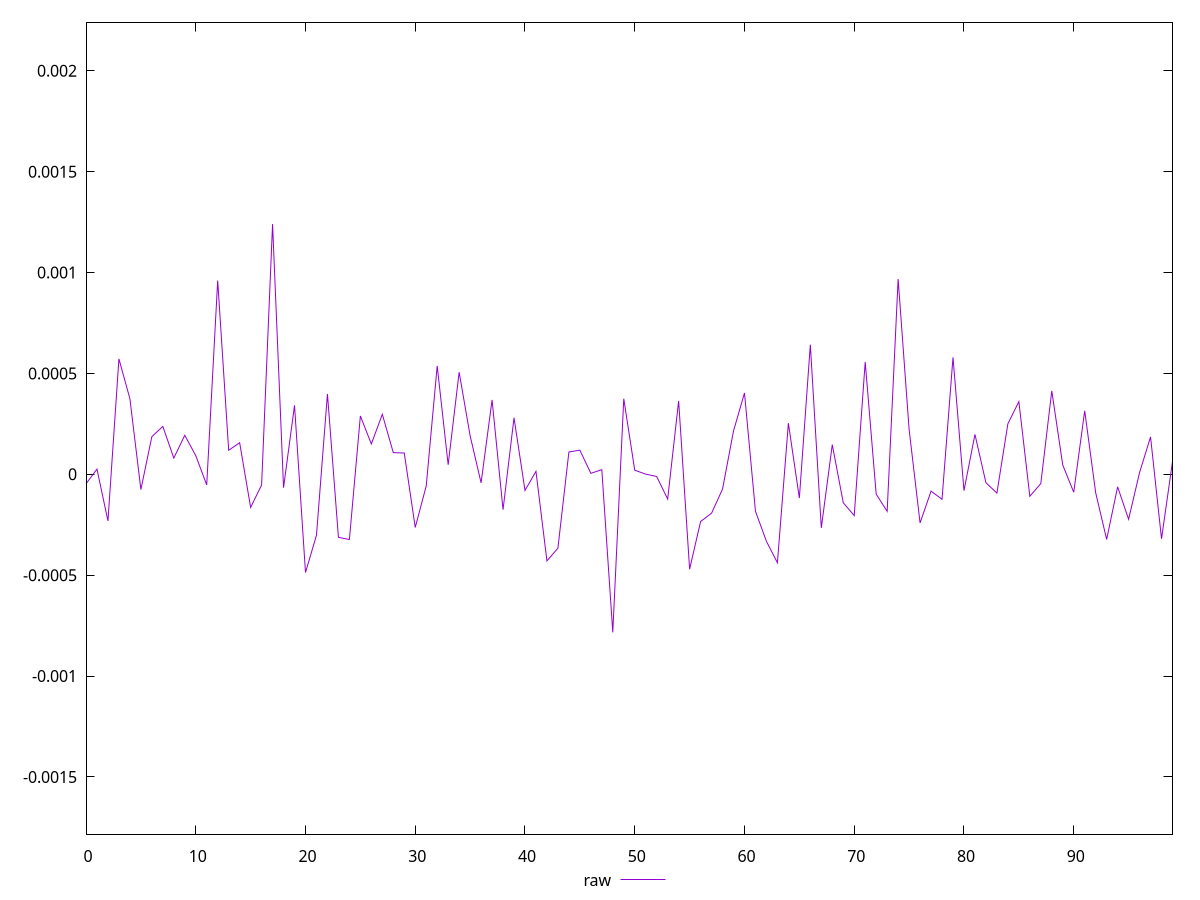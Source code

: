 reset

$raw <<EOF
0 -0.000047195651181070056
1 0.000025629580324720846
2 -0.00023122165007053997
3 0.0005720632206770327
4 0.0003744598706822866
5 -0.00007554412238912623
6 0.0001864446929313257
7 0.00023725268509700026
8 0.00008049312746772896
9 0.00019318140797355276
10 0.00009263378772804143
11 -0.000052812820618575176
12 0.000960105949861495
13 0.00011909214565344328
14 0.00015647121497257
15 -0.00016410631279584198
16 -0.00005339093871328804
17 0.0012400831185589655
18 -0.00006631707716318048
19 0.00034153931932113244
20 -0.00048682553153720496
21 -0.0003022809900380674
22 0.0003981402312022486
23 -0.0003124317361909823
24 -0.00032336263450192246
25 0.00028900858759489114
26 0.000150363779838969
27 0.0002972199707652612
28 0.00010742239019587152
29 0.00010529128625623163
30 -0.0002635892713396037
31 -0.00005797580780601552
32 0.0005371142706812771
33 0.00004722766913222154
34 0.0005059505753416904
35 0.00019115470801686074
36 -0.0000424806613901596
37 0.0003685074636015584
38 -0.00017546209894114817
39 0.0002801337627078793
40 -0.00008007069679460965
41 0.000014503067404253445
42 -0.00042926815183874645
43 -0.00036630734735971224
44 0.00011043589833118484
45 0.00011956818481134168
46 0.000004774306867300071
47 0.00002286531825135274
48 -0.00078343703645819
49 0.000374673022631733
50 0.000020260745207456577
51 6.878503397034219e-7
52 -0.00001089917957009523
53 -0.0001228209043955597
54 0.00036343190924576494
55 -0.00047046041668645234
56 -0.00023415652648023922
57 -0.00019289304123319418
58 -0.0000734650484203625
59 0.00021453612158440217
60 0.0004029824843716057
61 -0.00018311507463896203
62 -0.00033215432604770113
63 -0.0004385238459152452
64 0.000253171585552181
65 -0.0001178186557837968
66 0.0006421158691601869
67 -0.00026563569935071364
68 0.00014709059927561774
69 -0.0001409912621969378
70 -0.0002046639570721931
71 0.0005565024167685339
72 -0.00009847811507686099
73 -0.0001837297840170782
74 0.0009674743752959125
75 0.00022263653979778252
76 -0.00024115172428786357
77 -0.00008338677174758446
78 -0.0001236277143959519
79 0.0005792778106131602
80 -0.0000811027161862432
81 0.00019769128528112078
82 -0.000041983625747998855
83 -0.00009316948074829523
84 0.00025012278732810536
85 0.0003601467519795842
86 -0.00010908038290829424
87 -0.00004603403366503778
88 0.00041339271719914583
89 0.00004602996294680306
90 -0.00008901155520013582
91 0.000314554607508577
92 -0.00009133883697176048
93 -0.00032286986825448284
94 -0.00006215558258467202
95 -0.00022297343941874437
96 0.000008713050216552221
97 0.0001850429581031321
98 -0.00031963411394578256
99 0.00006269717299702271
EOF

set key outside below
set xrange [0:99]
set yrange [-0.00178343703645819:0.0022400831185589655]
set trange [-0.00178343703645819:0.0022400831185589655]
set terminal svg size 640, 500 enhanced background rgb 'white'
set output "reprap/meta/score-difference/samples/pages+cached+noexternal+nofonts+nosvg+noimg+nocss/raw/values.svg"

plot $raw title "raw" with line

reset

